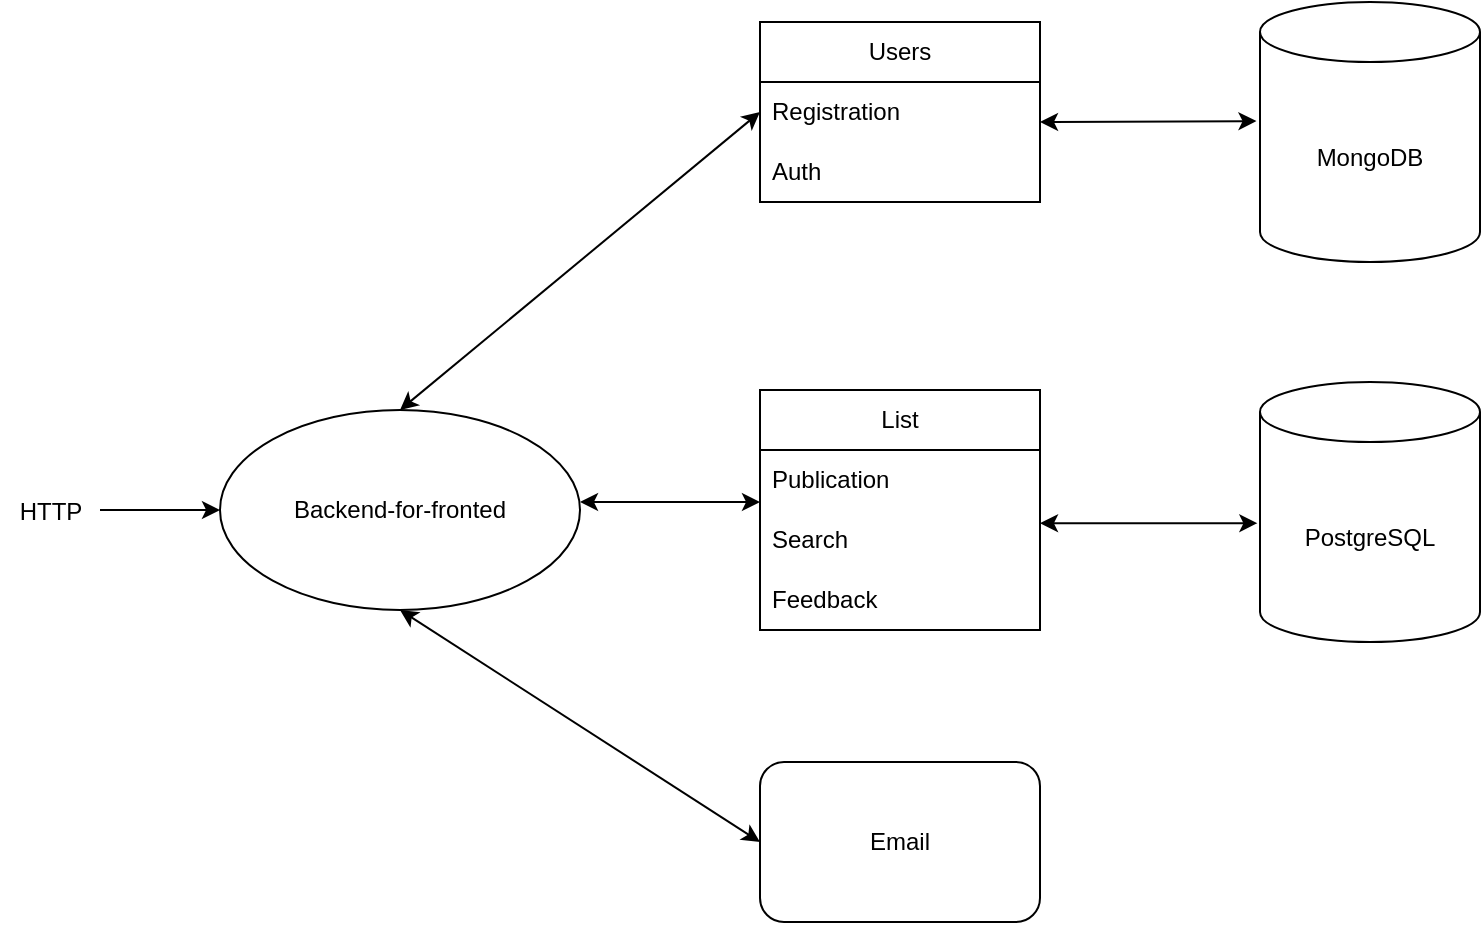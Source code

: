 <mxfile version="20.5.3" type="device"><diagram name="Page-1" id="9f46799a-70d6-7492-0946-bef42562c5a5"><mxGraphModel dx="865" dy="479" grid="1" gridSize="10" guides="1" tooltips="1" connect="1" arrows="1" fold="1" page="1" pageScale="1" pageWidth="1169" pageHeight="827" background="none" math="0" shadow="0"><root><mxCell id="0"/><mxCell id="1" parent="0"/><mxCell id="J6mcP3TOjSBWrCSIIhgG-1" value="MongoDB" style="shape=cylinder3;whiteSpace=wrap;html=1;boundedLbl=1;backgroundOutline=1;size=15;" vertex="1" parent="1"><mxGeometry x="750" y="100" width="110" height="130" as="geometry"/></mxCell><mxCell id="J6mcP3TOjSBWrCSIIhgG-3" value="Users" style="swimlane;fontStyle=0;childLayout=stackLayout;horizontal=1;startSize=30;horizontalStack=0;resizeParent=1;resizeParentMax=0;resizeLast=0;collapsible=1;marginBottom=0;whiteSpace=wrap;html=1;" vertex="1" parent="1"><mxGeometry x="500" y="110" width="140" height="90" as="geometry"/></mxCell><mxCell id="J6mcP3TOjSBWrCSIIhgG-5" value="Registration" style="text;strokeColor=none;fillColor=none;align=left;verticalAlign=middle;spacingLeft=4;spacingRight=4;overflow=hidden;points=[[0,0.5],[1,0.5]];portConstraint=eastwest;rotatable=0;whiteSpace=wrap;html=1;" vertex="1" parent="J6mcP3TOjSBWrCSIIhgG-3"><mxGeometry y="30" width="140" height="30" as="geometry"/></mxCell><mxCell id="J6mcP3TOjSBWrCSIIhgG-6" value="Auth" style="text;strokeColor=none;fillColor=none;align=left;verticalAlign=middle;spacingLeft=4;spacingRight=4;overflow=hidden;points=[[0,0.5],[1,0.5]];portConstraint=eastwest;rotatable=0;whiteSpace=wrap;html=1;" vertex="1" parent="J6mcP3TOjSBWrCSIIhgG-3"><mxGeometry y="60" width="140" height="30" as="geometry"/></mxCell><mxCell id="J6mcP3TOjSBWrCSIIhgG-9" value="PostgreSQL" style="shape=cylinder3;whiteSpace=wrap;html=1;boundedLbl=1;backgroundOutline=1;size=15;" vertex="1" parent="1"><mxGeometry x="750" y="290" width="110" height="130" as="geometry"/></mxCell><mxCell id="J6mcP3TOjSBWrCSIIhgG-14" value="List" style="swimlane;fontStyle=0;childLayout=stackLayout;horizontal=1;startSize=30;horizontalStack=0;resizeParent=1;resizeParentMax=0;resizeLast=0;collapsible=1;marginBottom=0;whiteSpace=wrap;html=1;" vertex="1" parent="1"><mxGeometry x="500" y="294" width="140" height="120" as="geometry"/></mxCell><mxCell id="J6mcP3TOjSBWrCSIIhgG-15" value="Publication" style="text;strokeColor=none;fillColor=none;align=left;verticalAlign=middle;spacingLeft=4;spacingRight=4;overflow=hidden;points=[[0,0.5],[1,0.5]];portConstraint=eastwest;rotatable=0;whiteSpace=wrap;html=1;" vertex="1" parent="J6mcP3TOjSBWrCSIIhgG-14"><mxGeometry y="30" width="140" height="30" as="geometry"/></mxCell><mxCell id="J6mcP3TOjSBWrCSIIhgG-16" value="Search" style="text;strokeColor=none;fillColor=none;align=left;verticalAlign=middle;spacingLeft=4;spacingRight=4;overflow=hidden;points=[[0,0.5],[1,0.5]];portConstraint=eastwest;rotatable=0;whiteSpace=wrap;html=1;" vertex="1" parent="J6mcP3TOjSBWrCSIIhgG-14"><mxGeometry y="60" width="140" height="30" as="geometry"/></mxCell><mxCell id="J6mcP3TOjSBWrCSIIhgG-17" value="Feedback" style="text;strokeColor=none;fillColor=none;align=left;verticalAlign=middle;spacingLeft=4;spacingRight=4;overflow=hidden;points=[[0,0.5],[1,0.5]];portConstraint=eastwest;rotatable=0;whiteSpace=wrap;html=1;" vertex="1" parent="J6mcP3TOjSBWrCSIIhgG-14"><mxGeometry y="90" width="140" height="30" as="geometry"/></mxCell><mxCell id="J6mcP3TOjSBWrCSIIhgG-18" value="Email" style="rounded=1;whiteSpace=wrap;html=1;" vertex="1" parent="1"><mxGeometry x="500" y="480" width="140" height="80" as="geometry"/></mxCell><mxCell id="J6mcP3TOjSBWrCSIIhgG-19" value="Backend-for-fronted" style="ellipse;whiteSpace=wrap;html=1;" vertex="1" parent="1"><mxGeometry x="230" y="304" width="180" height="100" as="geometry"/></mxCell><mxCell id="J6mcP3TOjSBWrCSIIhgG-23" value="" style="endArrow=classic;startArrow=classic;html=1;rounded=0;entryX=-0.016;entryY=0.458;entryDx=0;entryDy=0;entryPerimeter=0;" edge="1" parent="1" target="J6mcP3TOjSBWrCSIIhgG-1"><mxGeometry width="50" height="50" relative="1" as="geometry"><mxPoint x="640" y="160" as="sourcePoint"/><mxPoint x="690" y="110" as="targetPoint"/></mxGeometry></mxCell><mxCell id="J6mcP3TOjSBWrCSIIhgG-24" value="" style="endArrow=classic;startArrow=classic;html=1;rounded=0;entryX=-0.012;entryY=0.543;entryDx=0;entryDy=0;entryPerimeter=0;" edge="1" parent="1" target="J6mcP3TOjSBWrCSIIhgG-9"><mxGeometry width="50" height="50" relative="1" as="geometry"><mxPoint x="640" y="360.59" as="sourcePoint"/><mxPoint x="745.82" y="360" as="targetPoint"/></mxGeometry></mxCell><mxCell id="J6mcP3TOjSBWrCSIIhgG-25" value="" style="endArrow=classic;startArrow=classic;html=1;rounded=0;exitX=0;exitY=0.5;exitDx=0;exitDy=0;entryX=0.5;entryY=1;entryDx=0;entryDy=0;" edge="1" parent="1" source="J6mcP3TOjSBWrCSIIhgG-18" target="J6mcP3TOjSBWrCSIIhgG-19"><mxGeometry width="50" height="50" relative="1" as="geometry"><mxPoint x="270" y="444" as="sourcePoint"/><mxPoint x="320" y="400" as="targetPoint"/></mxGeometry></mxCell><mxCell id="J6mcP3TOjSBWrCSIIhgG-26" value="" style="endArrow=classic;startArrow=classic;html=1;rounded=0;entryX=0;entryY=0.867;entryDx=0;entryDy=0;entryPerimeter=0;" edge="1" parent="1" target="J6mcP3TOjSBWrCSIIhgG-15"><mxGeometry width="50" height="50" relative="1" as="geometry"><mxPoint x="410" y="350" as="sourcePoint"/><mxPoint x="460" y="300" as="targetPoint"/></mxGeometry></mxCell><mxCell id="J6mcP3TOjSBWrCSIIhgG-27" value="" style="endArrow=classic;startArrow=classic;html=1;rounded=0;entryX=0;entryY=0.5;entryDx=0;entryDy=0;" edge="1" parent="1" target="J6mcP3TOjSBWrCSIIhgG-5"><mxGeometry width="50" height="50" relative="1" as="geometry"><mxPoint x="320" y="304" as="sourcePoint"/><mxPoint x="410" y="304.01" as="targetPoint"/></mxGeometry></mxCell><mxCell id="J6mcP3TOjSBWrCSIIhgG-28" value="HTTP" style="text;html=1;align=center;verticalAlign=middle;resizable=0;points=[];autosize=1;strokeColor=none;fillColor=none;" vertex="1" parent="1"><mxGeometry x="120" y="340" width="50" height="30" as="geometry"/></mxCell><mxCell id="J6mcP3TOjSBWrCSIIhgG-29" value="" style="endArrow=classic;html=1;rounded=0;entryX=0;entryY=0.5;entryDx=0;entryDy=0;" edge="1" parent="1" target="J6mcP3TOjSBWrCSIIhgG-19"><mxGeometry width="50" height="50" relative="1" as="geometry"><mxPoint x="170" y="354" as="sourcePoint"/><mxPoint x="220" y="304" as="targetPoint"/></mxGeometry></mxCell></root></mxGraphModel></diagram></mxfile>